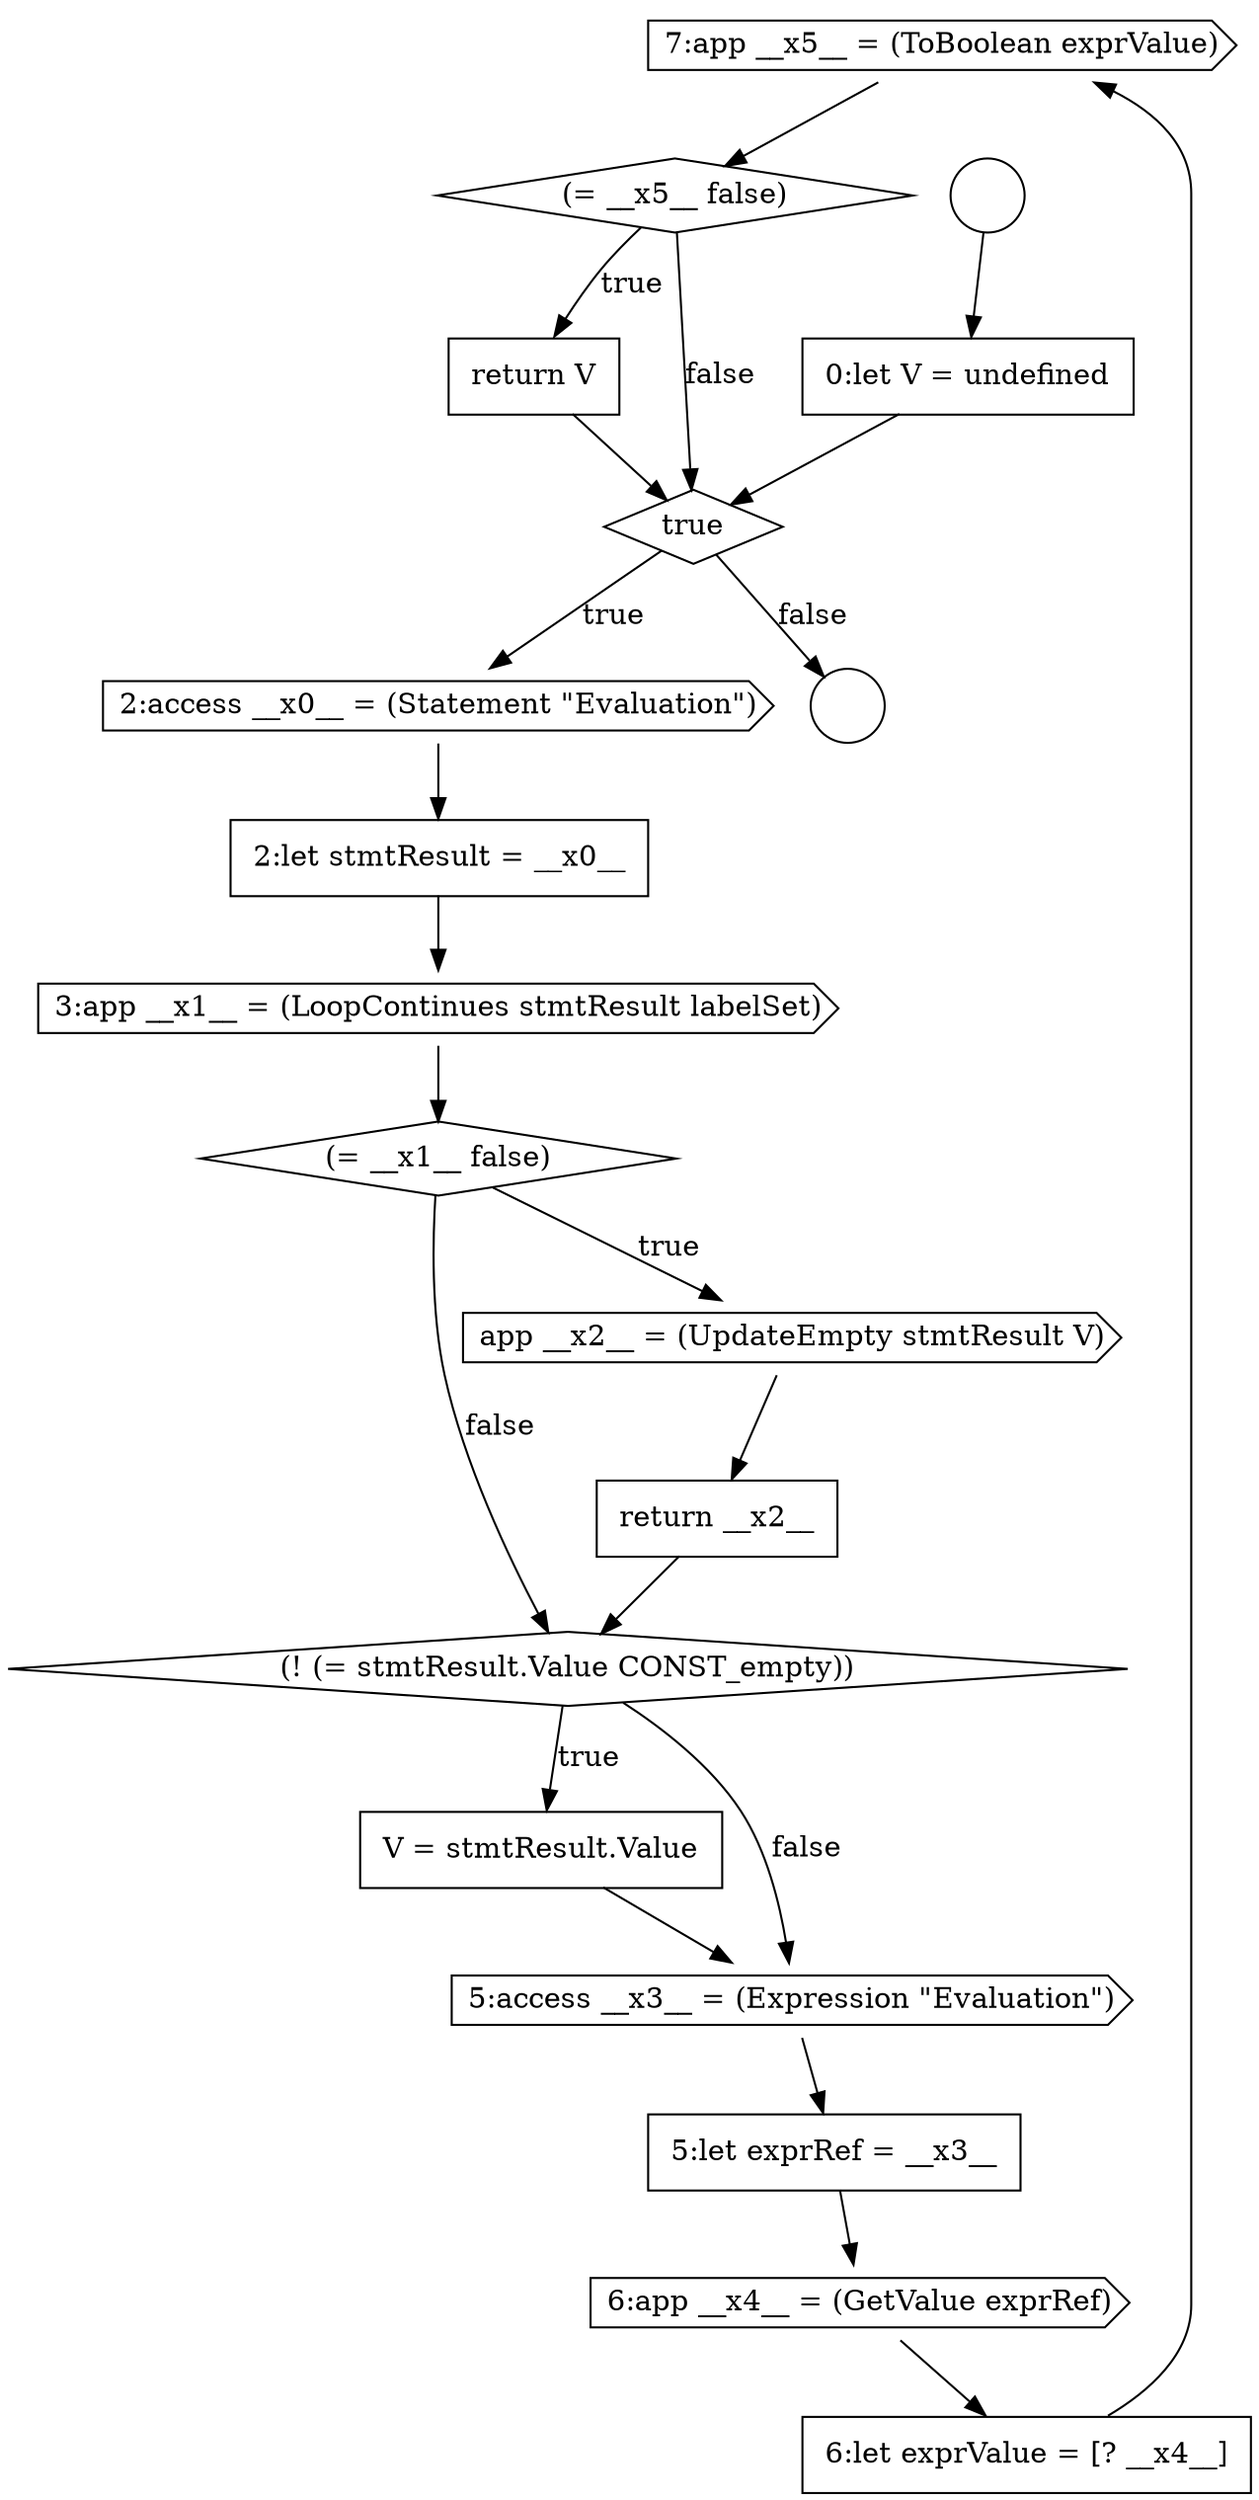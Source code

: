 digraph {
  node6690 [shape=cds, label=<<font color="black">7:app __x5__ = (ToBoolean exprValue)</font>> color="black" fillcolor="white" style=filled]
  node6676 [shape=none, margin=0, label=<<font color="black">
    <table border="0" cellborder="1" cellspacing="0" cellpadding="10">
      <tr><td align="left">0:let V = undefined</td></tr>
    </table>
  </font>> color="black" fillcolor="white" style=filled]
  node6681 [shape=diamond, label=<<font color="black">(= __x1__ false)</font>> color="black" fillcolor="white" style=filled]
  node6685 [shape=none, margin=0, label=<<font color="black">
    <table border="0" cellborder="1" cellspacing="0" cellpadding="10">
      <tr><td align="left">V = stmtResult.Value</td></tr>
    </table>
  </font>> color="black" fillcolor="white" style=filled]
  node6684 [shape=diamond, label=<<font color="black">(! (= stmtResult.Value CONST_empty))</font>> color="black" fillcolor="white" style=filled]
  node6688 [shape=cds, label=<<font color="black">6:app __x4__ = (GetValue exprRef)</font>> color="black" fillcolor="white" style=filled]
  node6687 [shape=none, margin=0, label=<<font color="black">
    <table border="0" cellborder="1" cellspacing="0" cellpadding="10">
      <tr><td align="left">5:let exprRef = __x3__</td></tr>
    </table>
  </font>> color="black" fillcolor="white" style=filled]
  node6683 [shape=none, margin=0, label=<<font color="black">
    <table border="0" cellborder="1" cellspacing="0" cellpadding="10">
      <tr><td align="left">return __x2__</td></tr>
    </table>
  </font>> color="black" fillcolor="white" style=filled]
  node6679 [shape=none, margin=0, label=<<font color="black">
    <table border="0" cellborder="1" cellspacing="0" cellpadding="10">
      <tr><td align="left">2:let stmtResult = __x0__</td></tr>
    </table>
  </font>> color="black" fillcolor="white" style=filled]
  node6674 [shape=circle label=" " color="black" fillcolor="white" style=filled]
  node6689 [shape=none, margin=0, label=<<font color="black">
    <table border="0" cellborder="1" cellspacing="0" cellpadding="10">
      <tr><td align="left">6:let exprValue = [? __x4__]</td></tr>
    </table>
  </font>> color="black" fillcolor="white" style=filled]
  node6682 [shape=cds, label=<<font color="black">app __x2__ = (UpdateEmpty stmtResult V)</font>> color="black" fillcolor="white" style=filled]
  node6686 [shape=cds, label=<<font color="black">5:access __x3__ = (Expression &quot;Evaluation&quot;)</font>> color="black" fillcolor="white" style=filled]
  node6675 [shape=circle label=" " color="black" fillcolor="white" style=filled]
  node6680 [shape=cds, label=<<font color="black">3:app __x1__ = (LoopContinues stmtResult labelSet)</font>> color="black" fillcolor="white" style=filled]
  node6677 [shape=diamond, label=<<font color="black">true</font>> color="black" fillcolor="white" style=filled]
  node6691 [shape=diamond, label=<<font color="black">(= __x5__ false)</font>> color="black" fillcolor="white" style=filled]
  node6678 [shape=cds, label=<<font color="black">2:access __x0__ = (Statement &quot;Evaluation&quot;)</font>> color="black" fillcolor="white" style=filled]
  node6692 [shape=none, margin=0, label=<<font color="black">
    <table border="0" cellborder="1" cellspacing="0" cellpadding="10">
      <tr><td align="left">return V</td></tr>
    </table>
  </font>> color="black" fillcolor="white" style=filled]
  node6691 -> node6692 [label=<<font color="black">true</font>> color="black"]
  node6691 -> node6677 [label=<<font color="black">false</font>> color="black"]
  node6680 -> node6681 [ color="black"]
  node6688 -> node6689 [ color="black"]
  node6685 -> node6686 [ color="black"]
  node6684 -> node6685 [label=<<font color="black">true</font>> color="black"]
  node6684 -> node6686 [label=<<font color="black">false</font>> color="black"]
  node6689 -> node6690 [ color="black"]
  node6692 -> node6677 [ color="black"]
  node6686 -> node6687 [ color="black"]
  node6690 -> node6691 [ color="black"]
  node6679 -> node6680 [ color="black"]
  node6678 -> node6679 [ color="black"]
  node6682 -> node6683 [ color="black"]
  node6683 -> node6684 [ color="black"]
  node6676 -> node6677 [ color="black"]
  node6687 -> node6688 [ color="black"]
  node6674 -> node6676 [ color="black"]
  node6681 -> node6682 [label=<<font color="black">true</font>> color="black"]
  node6681 -> node6684 [label=<<font color="black">false</font>> color="black"]
  node6677 -> node6678 [label=<<font color="black">true</font>> color="black"]
  node6677 -> node6675 [label=<<font color="black">false</font>> color="black"]
}
